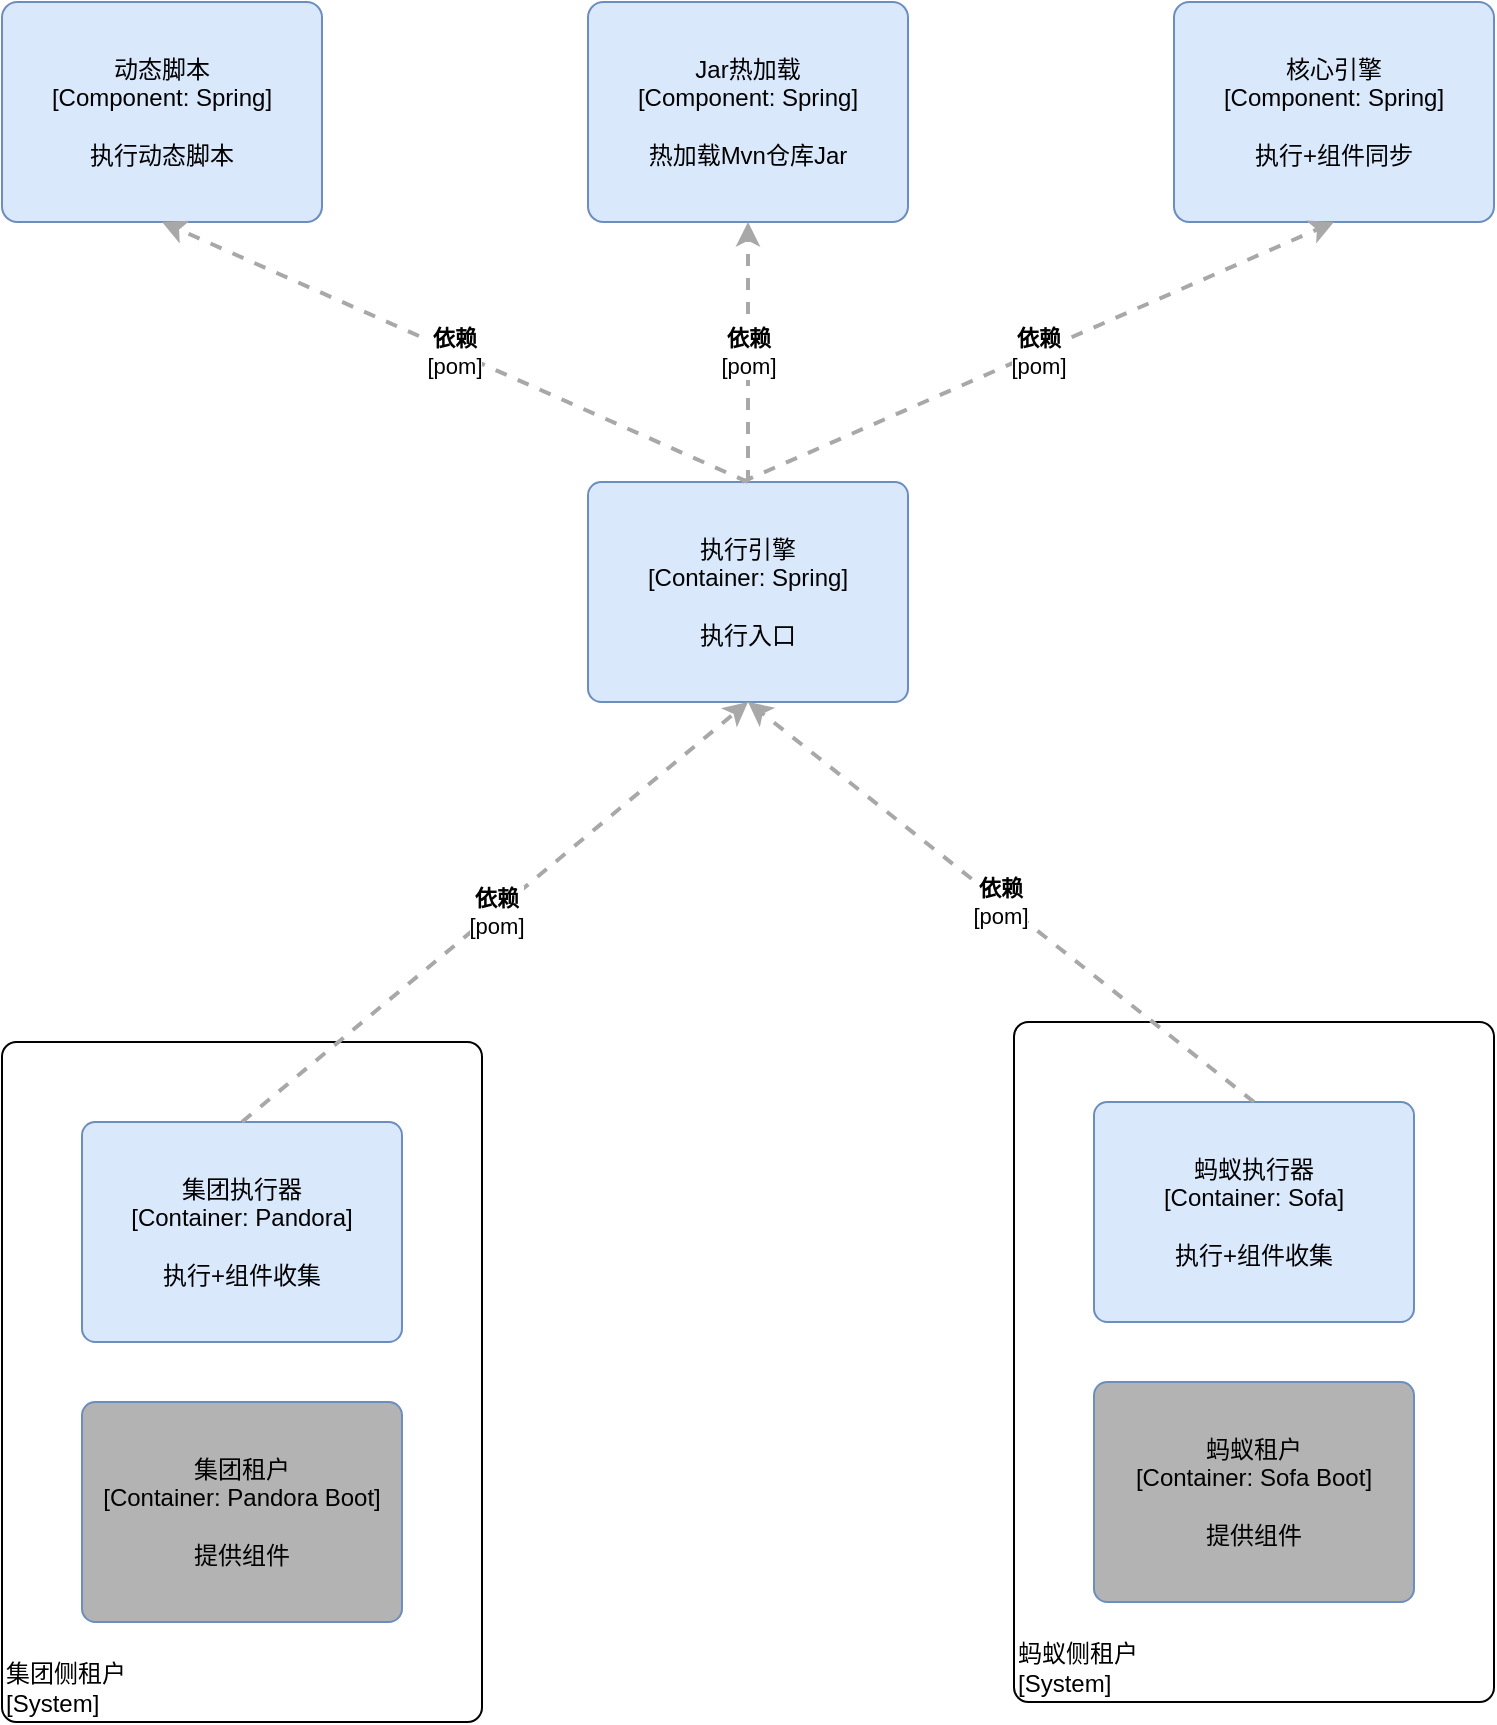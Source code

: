 <mxfile version="10.7.5" type="github"><diagram id="cb1CJ6oMo5VtyjcUvaWf" name="Page-1"><mxGraphModel dx="1333" dy="753" grid="1" gridSize="10" guides="1" tooltips="1" connect="1" arrows="1" fold="1" page="1" pageScale="1" pageWidth="827" pageHeight="1169" math="0" shadow="0"><root><mxCell id="0"/><mxCell id="1" parent="0"/><object label="动态脚本&lt;br&gt;&lt;div&gt;[Component:&amp;nbsp;&lt;span&gt;Spring&lt;/span&gt;&lt;span&gt;]&lt;/span&gt;&lt;/div&gt;&lt;div&gt;&lt;br&gt;&lt;/div&gt;&lt;div&gt;执行动态脚本&lt;/div&gt;" placeholders="1" c4Name="name" c4Type="Component" c4Technology="technology" c4Description="Beschreibung" id="C_FYyAl8XMCKlQbPaqJ_-1"><mxCell style="rounded=1;whiteSpace=wrap;html=1;labelBackgroundColor=none;fillColor=#dae8fc;fontColor=#000000;align=center;arcSize=7;strokeColor=#6c8ebf;" vertex="1" parent="1"><mxGeometry x="40" y="120" width="160" height="110" as="geometry"/><C4Component as="c4"/></mxCell></object><object label="Jar热加载&lt;br&gt;&lt;div&gt;[Component: Spring&lt;span&gt;]&lt;/span&gt;&lt;/div&gt;&lt;div&gt;&lt;br&gt;&lt;/div&gt;&lt;div&gt;热加载Mvn仓库Jar&lt;/div&gt;" placeholders="1" c4Name="name" c4Type="Component" c4Technology="technology" c4Description="Beschreibung" id="C_FYyAl8XMCKlQbPaqJ_-3"><mxCell style="rounded=1;whiteSpace=wrap;html=1;labelBackgroundColor=none;fillColor=#dae8fc;fontColor=#000000;align=center;arcSize=7;strokeColor=#6c8ebf;" vertex="1" parent="1"><mxGeometry x="333" y="120" width="160" height="110" as="geometry"/><C4Component as="c4"/></mxCell></object><object label="核心引擎&lt;br&gt;&lt;div&gt;[Component: Spring&lt;span&gt;]&lt;/span&gt;&lt;/div&gt;&lt;div&gt;&lt;br&gt;&lt;/div&gt;&lt;div&gt;执行+组件同步&lt;/div&gt;" placeholders="1" c4Name="name" c4Type="Component" c4Technology="technology" c4Description="Beschreibung" id="C_FYyAl8XMCKlQbPaqJ_-4"><mxCell style="rounded=1;whiteSpace=wrap;html=1;labelBackgroundColor=none;fillColor=#dae8fc;fontColor=#000000;align=center;arcSize=7;strokeColor=#6c8ebf;" vertex="1" parent="1"><mxGeometry x="626" y="120" width="160" height="110" as="geometry"/><C4Component as="c4"/></mxCell></object><object label="&lt;span&gt;执行引擎&lt;br&gt;&lt;/span&gt;&lt;div&gt;[Container: Spring&lt;span&gt;]&lt;/span&gt;&lt;/div&gt;&lt;div&gt;&lt;br&gt;&lt;/div&gt;&lt;div&gt;执行入口&lt;/div&gt;" placeholders="1" c4Name="name" c4Type="Container" c4Technology="technology" c4Description="Beschreibung" id="C_FYyAl8XMCKlQbPaqJ_-5"><mxCell style="rounded=1;whiteSpace=wrap;html=1;labelBackgroundColor=none;fillColor=#dae8fc;fontColor=#000000;align=center;arcSize=6;strokeColor=#6c8ebf;" vertex="1" parent="1"><mxGeometry x="333" y="360" width="160" height="110" as="geometry"/><C4Container as="c4"/></mxCell></object><object label="&lt;div style=&quot;text-align: left&quot;&gt;集团侧租户&lt;/div&gt;&lt;div style=&quot;text-align: left&quot;&gt;[System]&lt;/div&gt;&lt;div style=&quot;text-align: right&quot;&gt;&lt;/div&gt;" placeholders="1" c4Name="集团侧租户" c4Type="DeploymentNode" c4OperationSystem="System" c4ScalingFactor="" id="C_FYyAl8XMCKlQbPaqJ_-12"><mxCell style="rounded=1;whiteSpace=wrap;html=1;labelBackgroundColor=none;fillColor=#ffffff;fontColor=#000000;align=left;arcSize=3;strokeColor=#000000;verticalAlign=bottom;shadow=0;" vertex="1" parent="1"><mxGeometry x="40" y="640" width="240" height="340" as="geometry"/><C4DeploymentNode as="c4"/></mxCell></object><object label="&lt;span&gt;集团执行器&lt;/span&gt;&lt;div&gt;[Container:&amp;nbsp;&lt;span&gt;Pandora&lt;/span&gt;&lt;span&gt;]&lt;/span&gt;&lt;/div&gt;&lt;div&gt;&lt;br&gt;&lt;/div&gt;&lt;div&gt;执行+组件收集&lt;/div&gt;" placeholders="1" c4Name="集团执行器" c4Type="Container" c4Technology="Spring+Pandora" c4Description="执行引擎" id="C_FYyAl8XMCKlQbPaqJ_-13"><mxCell style="rounded=1;whiteSpace=wrap;html=1;labelBackgroundColor=none;fillColor=#dae8fc;fontColor=#000000;align=center;arcSize=6;strokeColor=#6c8ebf;shadow=0;" vertex="1" parent="1"><mxGeometry x="80" y="680" width="160" height="110" as="geometry"/><C4Container as="c4"/></mxCell></object><object label="&lt;span&gt;集团租户&lt;/span&gt;&lt;div&gt;[Container:&amp;nbsp;&lt;span&gt;Pandora Boot&lt;/span&gt;&lt;span&gt;]&lt;/span&gt;&lt;/div&gt;&lt;div&gt;&lt;br&gt;&lt;/div&gt;&lt;div&gt;提供组件&lt;/div&gt;" placeholders="1" c4Name="集团租户" c4Type="Container" c4Technology="Pandora Boot" c4Description="提供组件" id="C_FYyAl8XMCKlQbPaqJ_-14"><mxCell style="rounded=1;whiteSpace=wrap;html=1;labelBackgroundColor=none;fillColor=#B3B3B3;fontColor=#000000;align=center;arcSize=6;strokeColor=#6c8ebf;shadow=0;" vertex="1" parent="1"><mxGeometry x="80" y="820" width="160" height="110" as="geometry"/><C4Container as="c4"/></mxCell></object><object label="&lt;div style=&quot;text-align: left&quot;&gt;蚂蚁侧租户&lt;/div&gt;&lt;div style=&quot;text-align: left&quot;&gt;[System]&lt;/div&gt;&lt;div style=&quot;text-align: right&quot;&gt;&lt;/div&gt;" placeholders="1" c4Name="蚂蚁侧租户" c4Type="DeploymentNode" c4OperationSystem="System" c4ScalingFactor="" id="C_FYyAl8XMCKlQbPaqJ_-15"><mxCell style="rounded=1;whiteSpace=wrap;html=1;labelBackgroundColor=none;fillColor=#ffffff;fontColor=#000000;align=left;arcSize=3;strokeColor=#000000;verticalAlign=bottom;shadow=0;" vertex="1" parent="1"><mxGeometry x="546" y="630" width="240" height="340" as="geometry"/><C4DeploymentNode as="c4"/></mxCell></object><object label="&lt;span&gt;蚂蚁执行器&lt;/span&gt;&lt;div&gt;[Container:&amp;nbsp;&lt;span&gt;Sofa&lt;/span&gt;&lt;span&gt;]&lt;/span&gt;&lt;/div&gt;&lt;div&gt;&lt;br&gt;&lt;/div&gt;&lt;div&gt;执行+组件收集&lt;/div&gt;" placeholders="1" c4Name="蚂蚁执行器" c4Type="Container" c4Technology="Spring+Sofa" c4Description="执行引擎" id="C_FYyAl8XMCKlQbPaqJ_-16"><mxCell style="rounded=1;whiteSpace=wrap;html=1;labelBackgroundColor=none;fillColor=#dae8fc;fontColor=#000000;align=center;arcSize=6;strokeColor=#6c8ebf;shadow=0;" vertex="1" parent="1"><mxGeometry x="586" y="670" width="160" height="110" as="geometry"/><C4Container as="c4"/></mxCell></object><object label="&lt;span&gt;蚂蚁租户&lt;/span&gt;&lt;div&gt;[Container:&amp;nbsp;&lt;span&gt;Sofa Boot&lt;/span&gt;&lt;span&gt;]&lt;/span&gt;&lt;/div&gt;&lt;div&gt;&lt;br&gt;&lt;/div&gt;&lt;div&gt;提供组件&lt;/div&gt;" placeholders="1" c4Name="蚂蚁租户" c4Type="Container" c4Technology="Sofa Boot" c4Description="提供组件" id="C_FYyAl8XMCKlQbPaqJ_-17"><mxCell style="rounded=1;whiteSpace=wrap;html=1;labelBackgroundColor=none;fillColor=#B3B3B3;fontColor=#000000;align=center;arcSize=6;strokeColor=#6c8ebf;shadow=0;" vertex="1" parent="1"><mxGeometry x="586" y="810" width="160" height="110" as="geometry"/><C4Container as="c4"/></mxCell></object><object label="&lt;div style=&quot;text-align: left&quot;&gt;&lt;div style=&quot;text-align: center&quot;&gt;&lt;b&gt;依赖&lt;/b&gt;&lt;/div&gt;&lt;div style=&quot;text-align: center&quot;&gt;[pom]&lt;/div&gt;&lt;/div&gt;" c4Type="Relationship" c4Description="Beschreibung" c4Technology="technology" id="C_FYyAl8XMCKlQbPaqJ_-18"><mxCell style="edgeStyle=none;rounded=0;html=1;entryX=0.5;entryY=1;jettySize=auto;orthogonalLoop=1;strokeColor=#A8A8A8;strokeWidth=2;fontColor=#000000;jumpStyle=none;dashed=1;entryDx=0;entryDy=0;exitX=0.5;exitY=0;exitDx=0;exitDy=0;" edge="1" parent="1" source="C_FYyAl8XMCKlQbPaqJ_-5" target="C_FYyAl8XMCKlQbPaqJ_-1"><mxGeometry width="160" relative="1" as="geometry"><mxPoint x="200" y="350" as="sourcePoint"/><mxPoint x="200" y="1000" as="targetPoint"/></mxGeometry><C4Relationship as="c4"/></mxCell></object><object label="&lt;div style=&quot;text-align: left&quot;&gt;&lt;div style=&quot;text-align: center&quot;&gt;&lt;b&gt;依赖&lt;/b&gt;&lt;/div&gt;&lt;div style=&quot;text-align: center&quot;&gt;[pom]&lt;/div&gt;&lt;/div&gt;" c4Type="Relationship" c4Description="Beschreibung" c4Technology="technology" id="C_FYyAl8XMCKlQbPaqJ_-22"><mxCell style="edgeStyle=none;rounded=0;html=1;entryX=0.5;entryY=1;jettySize=auto;orthogonalLoop=1;strokeColor=#A8A8A8;strokeWidth=2;fontColor=#000000;jumpStyle=none;dashed=1;entryDx=0;entryDy=0;exitX=0.5;exitY=0;exitDx=0;exitDy=0;" edge="1" parent="1" source="C_FYyAl8XMCKlQbPaqJ_-5" target="C_FYyAl8XMCKlQbPaqJ_-3"><mxGeometry width="160" relative="1" as="geometry"><mxPoint x="413" y="350" as="sourcePoint"/><mxPoint x="129.765" y="239.647" as="targetPoint"/></mxGeometry><C4Relationship as="c4"/></mxCell></object><object label="&lt;div style=&quot;text-align: left&quot;&gt;&lt;div style=&quot;text-align: center&quot;&gt;&lt;b&gt;依赖&lt;/b&gt;&lt;/div&gt;&lt;div style=&quot;text-align: center&quot;&gt;[pom]&lt;/div&gt;&lt;/div&gt;" c4Type="Relationship" c4Description="Beschreibung" c4Technology="technology" id="C_FYyAl8XMCKlQbPaqJ_-23"><mxCell style="edgeStyle=none;rounded=0;html=1;entryX=0.5;entryY=1;jettySize=auto;orthogonalLoop=1;strokeColor=#A8A8A8;strokeWidth=2;fontColor=#000000;jumpStyle=none;dashed=1;entryDx=0;entryDy=0;" edge="1" parent="1" target="C_FYyAl8XMCKlQbPaqJ_-4"><mxGeometry width="160" relative="1" as="geometry"><mxPoint x="410" y="360" as="sourcePoint"/><mxPoint x="422.706" y="239.647" as="targetPoint"/></mxGeometry><C4Relationship as="c4"/></mxCell></object><object label="&lt;div style=&quot;text-align: left&quot;&gt;&lt;div style=&quot;text-align: center&quot;&gt;&lt;b&gt;依赖&lt;/b&gt;&lt;/div&gt;&lt;div style=&quot;text-align: center&quot;&gt;[pom]&lt;/div&gt;&lt;/div&gt;" c4Type="Relationship" c4Description="Beschreibung" c4Technology="technology" id="C_FYyAl8XMCKlQbPaqJ_-24"><mxCell style="edgeStyle=none;rounded=0;html=1;entryX=0.5;entryY=1;jettySize=auto;orthogonalLoop=1;strokeColor=#A8A8A8;strokeWidth=2;fontColor=#000000;jumpStyle=none;dashed=1;entryDx=0;entryDy=0;exitX=0.5;exitY=0;exitDx=0;exitDy=0;" edge="1" parent="1" source="C_FYyAl8XMCKlQbPaqJ_-16" target="C_FYyAl8XMCKlQbPaqJ_-5"><mxGeometry width="160" relative="1" as="geometry"><mxPoint x="420" y="370" as="sourcePoint"/><mxPoint x="716.333" y="240.333" as="targetPoint"/></mxGeometry><C4Relationship as="c4"/></mxCell></object><object label="&lt;div style=&quot;text-align: left&quot;&gt;&lt;div style=&quot;text-align: center&quot;&gt;&lt;b&gt;依赖&lt;/b&gt;&lt;/div&gt;&lt;div style=&quot;text-align: center&quot;&gt;[pom]&lt;/div&gt;&lt;/div&gt;" c4Type="Relationship" c4Description="Beschreibung" c4Technology="technology" id="C_FYyAl8XMCKlQbPaqJ_-25"><mxCell style="edgeStyle=none;rounded=0;html=1;jettySize=auto;orthogonalLoop=1;strokeColor=#A8A8A8;strokeWidth=2;fontColor=#000000;jumpStyle=none;dashed=1;exitX=0.5;exitY=0;exitDx=0;exitDy=0;entryX=0.5;entryY=1;entryDx=0;entryDy=0;" edge="1" parent="1" source="C_FYyAl8XMCKlQbPaqJ_-13" target="C_FYyAl8XMCKlQbPaqJ_-5"><mxGeometry width="160" relative="1" as="geometry"><mxPoint x="676.333" y="680.333" as="sourcePoint"/><mxPoint x="310" y="540" as="targetPoint"/></mxGeometry><C4Relationship as="c4"/></mxCell></object></root></mxGraphModel></diagram></mxfile>